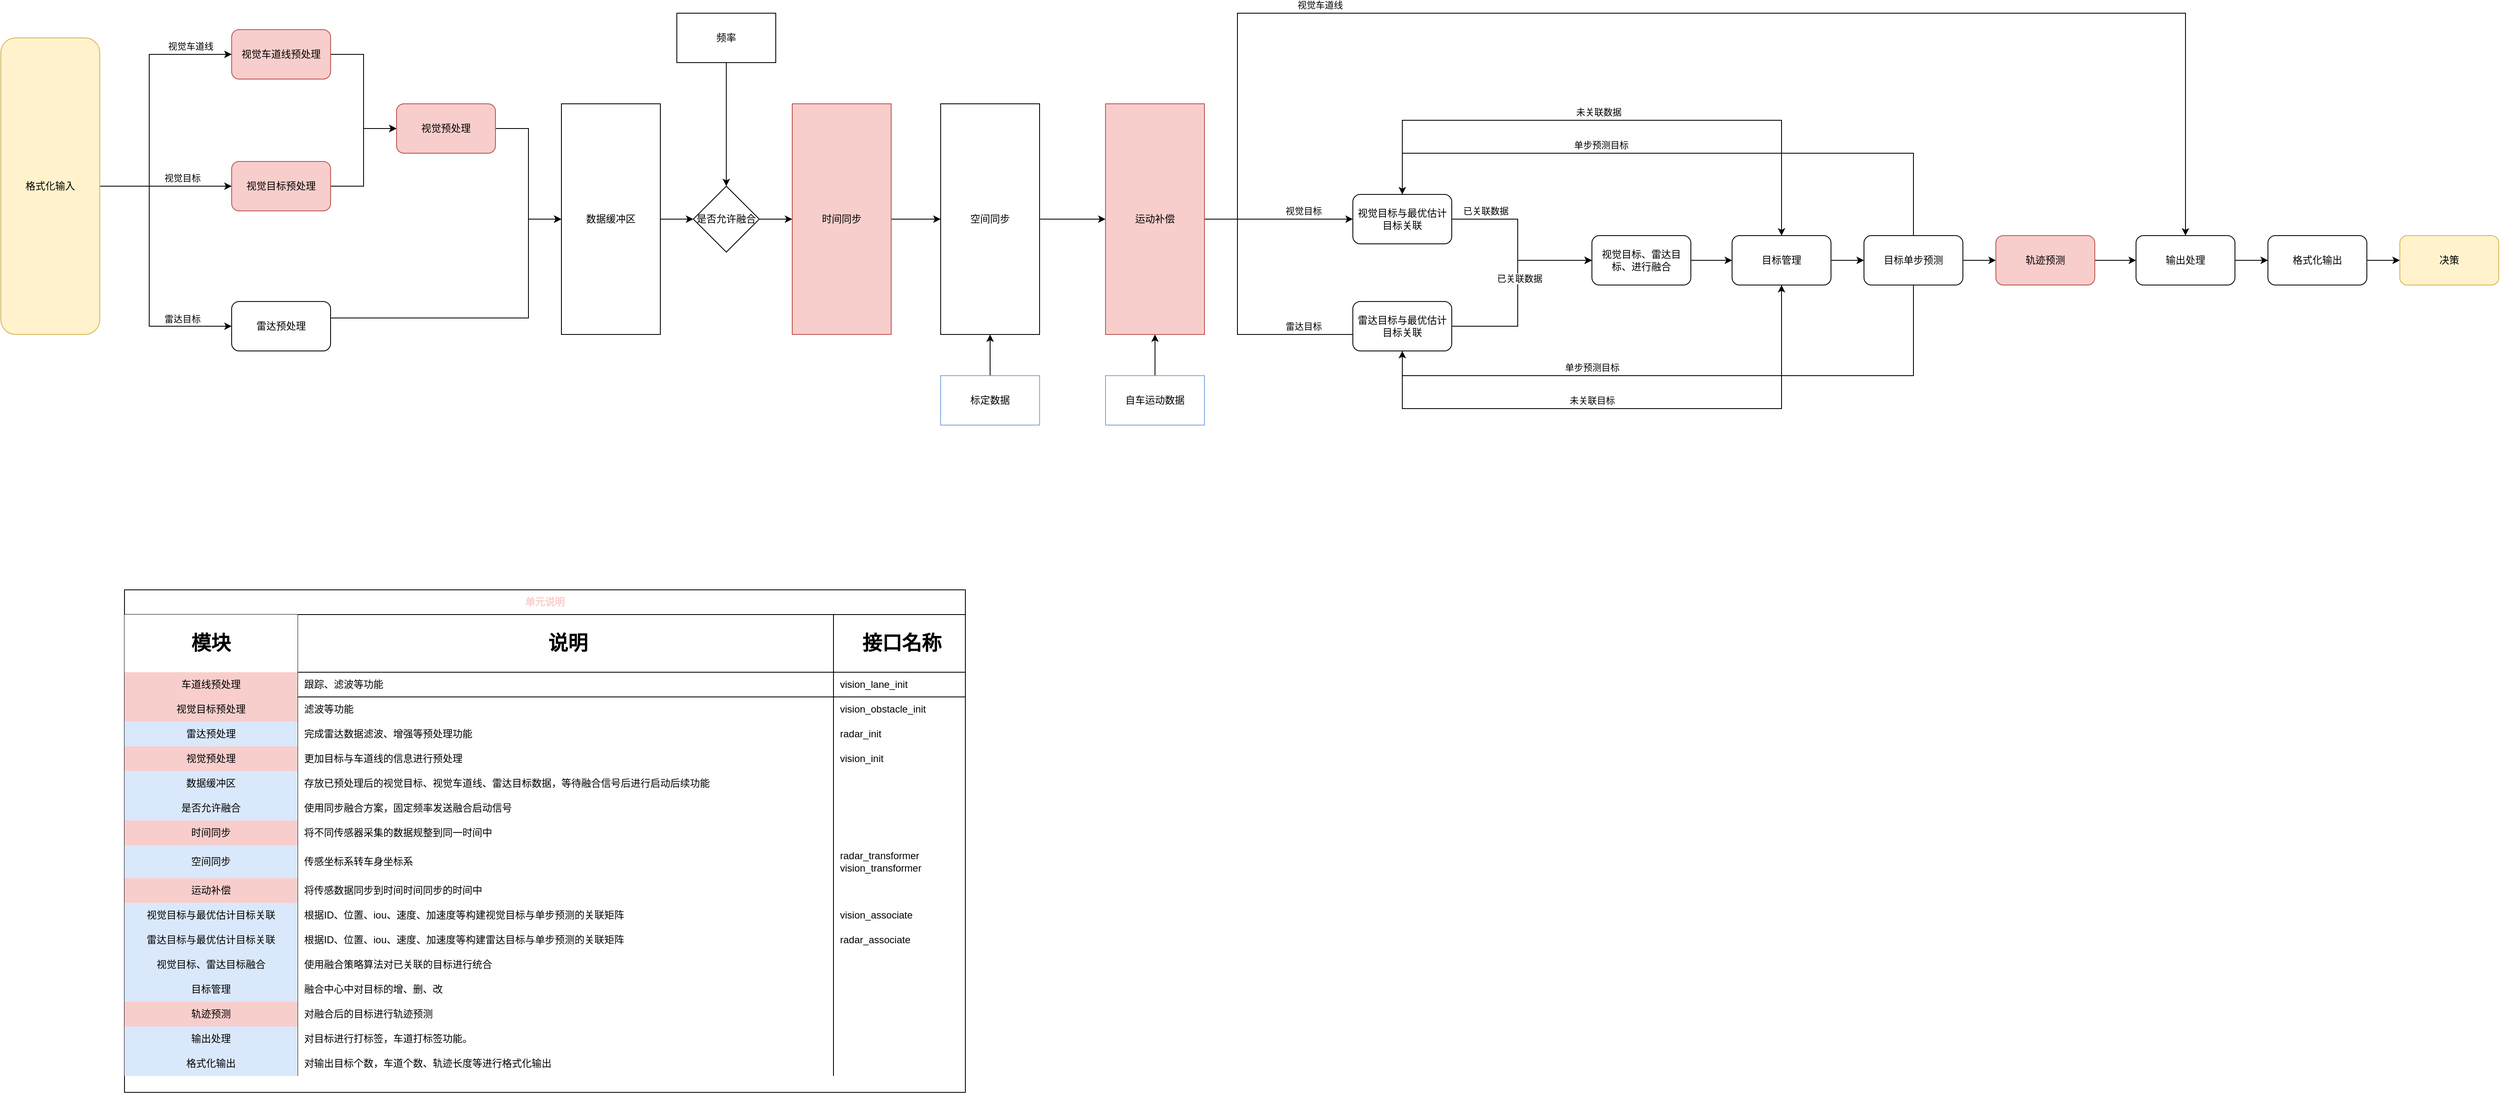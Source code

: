 <mxfile version="14.6.6" type="github">
  <diagram id="tYAOXSe1ugyFTrOcEhq6" name="第 1 页">
    <mxGraphModel dx="1221" dy="644" grid="1" gridSize="10" guides="1" tooltips="1" connect="1" arrows="1" fold="1" page="1" pageScale="1" pageWidth="3300" pageHeight="4681" background="none" math="0" shadow="0">
      <root>
        <mxCell id="0" />
        <mxCell id="1" parent="0" />
        <mxCell id="p5pBbZ0yBpqNF_2-EAFT-9" style="edgeStyle=orthogonalEdgeStyle;rounded=0;orthogonalLoop=1;jettySize=auto;html=1;entryX=0;entryY=0.5;entryDx=0;entryDy=0;" edge="1" parent="1" source="VZLRnFolR8Kp3jFQuF8l-5" target="VZLRnFolR8Kp3jFQuF8l-9">
          <mxGeometry relative="1" as="geometry">
            <Array as="points">
              <mxPoint x="680" y="330" />
              <mxPoint x="680" y="260" />
            </Array>
          </mxGeometry>
        </mxCell>
        <mxCell id="VZLRnFolR8Kp3jFQuF8l-5" value="视觉目标预处理" style="rounded=1;whiteSpace=wrap;html=1;fillColor=#f8cecc;strokeColor=#b85450;" parent="1" vertex="1">
          <mxGeometry x="520" y="300" width="120" height="60" as="geometry" />
        </mxCell>
        <mxCell id="p5pBbZ0yBpqNF_2-EAFT-87" style="edgeStyle=orthogonalEdgeStyle;rounded=0;orthogonalLoop=1;jettySize=auto;html=1;entryX=0;entryY=0.5;entryDx=0;entryDy=0;" edge="1" parent="1" source="VZLRnFolR8Kp3jFQuF8l-6" target="p5pBbZ0yBpqNF_2-EAFT-84">
          <mxGeometry relative="1" as="geometry">
            <Array as="points">
              <mxPoint x="880" y="490" />
              <mxPoint x="880" y="370" />
            </Array>
          </mxGeometry>
        </mxCell>
        <mxCell id="VZLRnFolR8Kp3jFQuF8l-6" value="雷达预处理" style="rounded=1;whiteSpace=wrap;html=1;" parent="1" vertex="1">
          <mxGeometry x="520" y="470" width="120" height="60" as="geometry" />
        </mxCell>
        <mxCell id="p5pBbZ0yBpqNF_2-EAFT-8" style="edgeStyle=orthogonalEdgeStyle;rounded=0;orthogonalLoop=1;jettySize=auto;html=1;entryX=0;entryY=0.5;entryDx=0;entryDy=0;" edge="1" parent="1" source="VZLRnFolR8Kp3jFQuF8l-7" target="VZLRnFolR8Kp3jFQuF8l-9">
          <mxGeometry relative="1" as="geometry">
            <Array as="points">
              <mxPoint x="680" y="170" />
              <mxPoint x="680" y="260" />
            </Array>
          </mxGeometry>
        </mxCell>
        <mxCell id="VZLRnFolR8Kp3jFQuF8l-7" value="视觉车道线预处理" style="rounded=1;whiteSpace=wrap;html=1;fillColor=#f8cecc;strokeColor=#b85450;" parent="1" vertex="1">
          <mxGeometry x="520" y="140" width="120" height="60" as="geometry" />
        </mxCell>
        <mxCell id="p5pBbZ0yBpqNF_2-EAFT-12" value="" style="edgeStyle=orthogonalEdgeStyle;rounded=0;orthogonalLoop=1;jettySize=auto;html=1;" edge="1" parent="1" source="VZLRnFolR8Kp3jFQuF8l-8" target="VZLRnFolR8Kp3jFQuF8l-10">
          <mxGeometry relative="1" as="geometry" />
        </mxCell>
        <mxCell id="VZLRnFolR8Kp3jFQuF8l-8" value="时间同步" style="rounded=0;whiteSpace=wrap;html=1;fillColor=#f8cecc;strokeColor=#b85450;" parent="1" vertex="1">
          <mxGeometry x="1200" y="230" width="120" height="280" as="geometry" />
        </mxCell>
        <mxCell id="p5pBbZ0yBpqNF_2-EAFT-86" value="" style="edgeStyle=orthogonalEdgeStyle;rounded=0;orthogonalLoop=1;jettySize=auto;html=1;" edge="1" parent="1" source="VZLRnFolR8Kp3jFQuF8l-9" target="p5pBbZ0yBpqNF_2-EAFT-84">
          <mxGeometry relative="1" as="geometry">
            <Array as="points">
              <mxPoint x="880" y="260" />
              <mxPoint x="880" y="370" />
            </Array>
          </mxGeometry>
        </mxCell>
        <mxCell id="VZLRnFolR8Kp3jFQuF8l-9" value="视觉预处理" style="rounded=1;whiteSpace=wrap;html=1;fillColor=#f8cecc;strokeColor=#b85450;" parent="1" vertex="1">
          <mxGeometry x="720" y="230" width="120" height="60" as="geometry" />
        </mxCell>
        <mxCell id="p5pBbZ0yBpqNF_2-EAFT-13" value="" style="edgeStyle=orthogonalEdgeStyle;rounded=0;orthogonalLoop=1;jettySize=auto;html=1;" edge="1" parent="1" source="VZLRnFolR8Kp3jFQuF8l-10" target="VZLRnFolR8Kp3jFQuF8l-11">
          <mxGeometry relative="1" as="geometry" />
        </mxCell>
        <mxCell id="VZLRnFolR8Kp3jFQuF8l-10" value="空间同步" style="rounded=0;whiteSpace=wrap;html=1;" parent="1" vertex="1">
          <mxGeometry x="1380" y="230" width="120" height="280" as="geometry" />
        </mxCell>
        <mxCell id="p5pBbZ0yBpqNF_2-EAFT-14" value="" style="edgeStyle=orthogonalEdgeStyle;rounded=0;orthogonalLoop=1;jettySize=auto;html=1;entryX=0.5;entryY=0;entryDx=0;entryDy=0;" edge="1" parent="1" source="VZLRnFolR8Kp3jFQuF8l-11" target="VZLRnFolR8Kp3jFQuF8l-22">
          <mxGeometry relative="1" as="geometry">
            <mxPoint x="1730" y="170" as="targetPoint" />
            <Array as="points">
              <mxPoint x="1740" y="370" />
              <mxPoint x="1740" y="120" />
              <mxPoint x="2890" y="120" />
            </Array>
          </mxGeometry>
        </mxCell>
        <mxCell id="p5pBbZ0yBpqNF_2-EAFT-142" value="视觉车道线" style="edgeLabel;html=1;align=center;verticalAlign=middle;resizable=0;points=[];" vertex="1" connectable="0" parent="p5pBbZ0yBpqNF_2-EAFT-14">
          <mxGeometry x="-0.421" y="-2" relative="1" as="geometry">
            <mxPoint x="-105" y="-12" as="offset" />
          </mxGeometry>
        </mxCell>
        <mxCell id="p5pBbZ0yBpqNF_2-EAFT-16" style="edgeStyle=orthogonalEdgeStyle;rounded=0;orthogonalLoop=1;jettySize=auto;html=1;" edge="1" parent="1" source="VZLRnFolR8Kp3jFQuF8l-11">
          <mxGeometry relative="1" as="geometry">
            <mxPoint x="1980" y="510" as="targetPoint" />
            <Array as="points">
              <mxPoint x="1740" y="370" />
              <mxPoint x="1740" y="510" />
            </Array>
          </mxGeometry>
        </mxCell>
        <mxCell id="p5pBbZ0yBpqNF_2-EAFT-145" value="雷达目标" style="edgeLabel;html=1;align=center;verticalAlign=middle;resizable=0;points=[];fontColor=#000000;" vertex="1" connectable="0" parent="p5pBbZ0yBpqNF_2-EAFT-16">
          <mxGeometry x="0.385" relative="1" as="geometry">
            <mxPoint x="-31" y="-10" as="offset" />
          </mxGeometry>
        </mxCell>
        <mxCell id="p5pBbZ0yBpqNF_2-EAFT-143" style="edgeStyle=orthogonalEdgeStyle;rounded=0;orthogonalLoop=1;jettySize=auto;html=1;entryX=0;entryY=0.5;entryDx=0;entryDy=0;fontColor=#000000;" edge="1" parent="1" source="VZLRnFolR8Kp3jFQuF8l-11" target="VZLRnFolR8Kp3jFQuF8l-15">
          <mxGeometry relative="1" as="geometry" />
        </mxCell>
        <mxCell id="p5pBbZ0yBpqNF_2-EAFT-144" value="视觉目标" style="edgeLabel;html=1;align=center;verticalAlign=middle;resizable=0;points=[];fontColor=#000000;" vertex="1" connectable="0" parent="p5pBbZ0yBpqNF_2-EAFT-143">
          <mxGeometry x="0.099" y="2" relative="1" as="geometry">
            <mxPoint x="21" y="-8" as="offset" />
          </mxGeometry>
        </mxCell>
        <mxCell id="VZLRnFolR8Kp3jFQuF8l-11" value="运动补偿" style="rounded=0;whiteSpace=wrap;html=1;fillColor=#f8cecc;strokeColor=#b85450;" parent="1" vertex="1">
          <mxGeometry x="1580" y="230" width="120" height="280" as="geometry" />
        </mxCell>
        <mxCell id="p5pBbZ0yBpqNF_2-EAFT-20" value="" style="edgeStyle=orthogonalEdgeStyle;rounded=0;orthogonalLoop=1;jettySize=auto;html=1;" edge="1" parent="1" source="VZLRnFolR8Kp3jFQuF8l-15" target="VZLRnFolR8Kp3jFQuF8l-17">
          <mxGeometry relative="1" as="geometry">
            <Array as="points">
              <mxPoint x="2080" y="370" />
              <mxPoint x="2080" y="420" />
            </Array>
          </mxGeometry>
        </mxCell>
        <mxCell id="p5pBbZ0yBpqNF_2-EAFT-36" value="已关联数据" style="edgeLabel;html=1;align=center;verticalAlign=middle;resizable=0;points=[];" vertex="1" connectable="0" parent="p5pBbZ0yBpqNF_2-EAFT-20">
          <mxGeometry x="-0.483" relative="1" as="geometry">
            <mxPoint x="-16" y="-10" as="offset" />
          </mxGeometry>
        </mxCell>
        <mxCell id="p5pBbZ0yBpqNF_2-EAFT-93" style="edgeStyle=orthogonalEdgeStyle;rounded=0;orthogonalLoop=1;jettySize=auto;html=1;entryX=0.5;entryY=0;entryDx=0;entryDy=0;" edge="1" parent="1" source="VZLRnFolR8Kp3jFQuF8l-15" target="VZLRnFolR8Kp3jFQuF8l-18">
          <mxGeometry relative="1" as="geometry">
            <Array as="points">
              <mxPoint x="1940" y="250" />
              <mxPoint x="2400" y="250" />
            </Array>
          </mxGeometry>
        </mxCell>
        <mxCell id="p5pBbZ0yBpqNF_2-EAFT-94" value="未关联数据" style="edgeLabel;html=1;align=center;verticalAlign=middle;resizable=0;points=[];" vertex="1" connectable="0" parent="p5pBbZ0yBpqNF_2-EAFT-93">
          <mxGeometry x="-0.175" y="-1" relative="1" as="geometry">
            <mxPoint x="43" y="-11" as="offset" />
          </mxGeometry>
        </mxCell>
        <mxCell id="VZLRnFolR8Kp3jFQuF8l-15" value="视觉目标与最优估计目标关联" style="rounded=1;whiteSpace=wrap;html=1;" parent="1" vertex="1">
          <mxGeometry x="1880" y="340" width="120" height="60" as="geometry" />
        </mxCell>
        <mxCell id="p5pBbZ0yBpqNF_2-EAFT-39" style="edgeStyle=orthogonalEdgeStyle;rounded=0;orthogonalLoop=1;jettySize=auto;html=1;entryX=0;entryY=0.5;entryDx=0;entryDy=0;" edge="1" parent="1" source="VZLRnFolR8Kp3jFQuF8l-16" target="VZLRnFolR8Kp3jFQuF8l-17">
          <mxGeometry relative="1" as="geometry">
            <Array as="points">
              <mxPoint x="2080" y="500" />
              <mxPoint x="2080" y="420" />
            </Array>
          </mxGeometry>
        </mxCell>
        <mxCell id="p5pBbZ0yBpqNF_2-EAFT-40" value="已关联数据" style="edgeLabel;html=1;align=center;verticalAlign=middle;resizable=0;points=[];" vertex="1" connectable="0" parent="p5pBbZ0yBpqNF_2-EAFT-39">
          <mxGeometry x="0.103" y="-2" relative="1" as="geometry">
            <mxPoint as="offset" />
          </mxGeometry>
        </mxCell>
        <mxCell id="p5pBbZ0yBpqNF_2-EAFT-146" style="edgeStyle=orthogonalEdgeStyle;rounded=0;orthogonalLoop=1;jettySize=auto;html=1;fontColor=#000000;" edge="1" parent="1" source="VZLRnFolR8Kp3jFQuF8l-16" target="VZLRnFolR8Kp3jFQuF8l-18">
          <mxGeometry relative="1" as="geometry">
            <Array as="points">
              <mxPoint x="1940" y="600" />
              <mxPoint x="2400" y="600" />
            </Array>
          </mxGeometry>
        </mxCell>
        <mxCell id="p5pBbZ0yBpqNF_2-EAFT-147" value="未关联目标" style="edgeLabel;html=1;align=center;verticalAlign=middle;resizable=0;points=[];fontColor=#000000;" vertex="1" connectable="0" parent="p5pBbZ0yBpqNF_2-EAFT-146">
          <mxGeometry x="-0.162" y="-1" relative="1" as="geometry">
            <mxPoint x="15" y="-11" as="offset" />
          </mxGeometry>
        </mxCell>
        <mxCell id="VZLRnFolR8Kp3jFQuF8l-16" value="雷达目标与最优估计目标关联" style="rounded=1;whiteSpace=wrap;html=1;" parent="1" vertex="1">
          <mxGeometry x="1880" y="470" width="120" height="60" as="geometry" />
        </mxCell>
        <mxCell id="p5pBbZ0yBpqNF_2-EAFT-22" value="" style="edgeStyle=orthogonalEdgeStyle;rounded=0;orthogonalLoop=1;jettySize=auto;html=1;" edge="1" parent="1" source="VZLRnFolR8Kp3jFQuF8l-17" target="VZLRnFolR8Kp3jFQuF8l-18">
          <mxGeometry relative="1" as="geometry" />
        </mxCell>
        <mxCell id="VZLRnFolR8Kp3jFQuF8l-17" value="视觉目标、雷达目标、进行融合" style="rounded=1;whiteSpace=wrap;html=1;" parent="1" vertex="1">
          <mxGeometry x="2170" y="390" width="120" height="60" as="geometry" />
        </mxCell>
        <mxCell id="p5pBbZ0yBpqNF_2-EAFT-23" value="" style="edgeStyle=orthogonalEdgeStyle;rounded=0;orthogonalLoop=1;jettySize=auto;html=1;" edge="1" parent="1" source="VZLRnFolR8Kp3jFQuF8l-18" target="VZLRnFolR8Kp3jFQuF8l-20">
          <mxGeometry relative="1" as="geometry" />
        </mxCell>
        <mxCell id="VZLRnFolR8Kp3jFQuF8l-18" value="目标管理" style="rounded=1;whiteSpace=wrap;html=1;" parent="1" vertex="1">
          <mxGeometry x="2340" y="390" width="120" height="60" as="geometry" />
        </mxCell>
        <mxCell id="p5pBbZ0yBpqNF_2-EAFT-24" value="" style="edgeStyle=orthogonalEdgeStyle;rounded=0;orthogonalLoop=1;jettySize=auto;html=1;" edge="1" parent="1" source="VZLRnFolR8Kp3jFQuF8l-20" target="VZLRnFolR8Kp3jFQuF8l-21">
          <mxGeometry relative="1" as="geometry" />
        </mxCell>
        <mxCell id="p5pBbZ0yBpqNF_2-EAFT-27" style="edgeStyle=orthogonalEdgeStyle;rounded=0;orthogonalLoop=1;jettySize=auto;html=1;entryX=0.5;entryY=0;entryDx=0;entryDy=0;" edge="1" parent="1" source="VZLRnFolR8Kp3jFQuF8l-20" target="VZLRnFolR8Kp3jFQuF8l-15">
          <mxGeometry relative="1" as="geometry">
            <Array as="points">
              <mxPoint x="2560" y="290" />
              <mxPoint x="1940" y="290" />
            </Array>
          </mxGeometry>
        </mxCell>
        <mxCell id="p5pBbZ0yBpqNF_2-EAFT-35" value="单步预测目标" style="edgeLabel;html=1;align=center;verticalAlign=middle;resizable=0;points=[];" vertex="1" connectable="0" parent="p5pBbZ0yBpqNF_2-EAFT-27">
          <mxGeometry x="0.245" y="-2" relative="1" as="geometry">
            <mxPoint y="-8" as="offset" />
          </mxGeometry>
        </mxCell>
        <mxCell id="p5pBbZ0yBpqNF_2-EAFT-28" style="edgeStyle=orthogonalEdgeStyle;rounded=0;orthogonalLoop=1;jettySize=auto;html=1;entryX=0.5;entryY=1;entryDx=0;entryDy=0;" edge="1" parent="1" source="VZLRnFolR8Kp3jFQuF8l-20" target="VZLRnFolR8Kp3jFQuF8l-16">
          <mxGeometry relative="1" as="geometry">
            <Array as="points">
              <mxPoint x="2560" y="560" />
              <mxPoint x="1940" y="560" />
            </Array>
          </mxGeometry>
        </mxCell>
        <mxCell id="p5pBbZ0yBpqNF_2-EAFT-41" value="单步预测目标" style="edgeLabel;html=1;align=center;verticalAlign=middle;resizable=0;points=[];" vertex="1" connectable="0" parent="p5pBbZ0yBpqNF_2-EAFT-28">
          <mxGeometry x="0.424" y="1" relative="1" as="geometry">
            <mxPoint x="41" y="-11" as="offset" />
          </mxGeometry>
        </mxCell>
        <mxCell id="VZLRnFolR8Kp3jFQuF8l-20" value="目标单步预测" style="rounded=1;whiteSpace=wrap;html=1;" parent="1" vertex="1">
          <mxGeometry x="2500" y="390" width="120" height="60" as="geometry" />
        </mxCell>
        <mxCell id="p5pBbZ0yBpqNF_2-EAFT-25" value="" style="edgeStyle=orthogonalEdgeStyle;rounded=0;orthogonalLoop=1;jettySize=auto;html=1;" edge="1" parent="1" source="VZLRnFolR8Kp3jFQuF8l-21" target="VZLRnFolR8Kp3jFQuF8l-22">
          <mxGeometry relative="1" as="geometry" />
        </mxCell>
        <mxCell id="VZLRnFolR8Kp3jFQuF8l-21" value="轨迹预测" style="rounded=1;whiteSpace=wrap;html=1;fillColor=#f8cecc;strokeColor=#b85450;" parent="1" vertex="1">
          <mxGeometry x="2660" y="390" width="120" height="60" as="geometry" />
        </mxCell>
        <mxCell id="p5pBbZ0yBpqNF_2-EAFT-32" value="" style="edgeStyle=orthogonalEdgeStyle;rounded=0;orthogonalLoop=1;jettySize=auto;html=1;" edge="1" parent="1" source="VZLRnFolR8Kp3jFQuF8l-22" target="p5pBbZ0yBpqNF_2-EAFT-31">
          <mxGeometry relative="1" as="geometry" />
        </mxCell>
        <mxCell id="VZLRnFolR8Kp3jFQuF8l-22" value="输出处理" style="rounded=1;whiteSpace=wrap;html=1;" parent="1" vertex="1">
          <mxGeometry x="2830" y="390" width="120" height="60" as="geometry" />
        </mxCell>
        <mxCell id="p5pBbZ0yBpqNF_2-EAFT-1" style="edgeStyle=orthogonalEdgeStyle;rounded=0;orthogonalLoop=1;jettySize=auto;html=1;entryX=0;entryY=0.5;entryDx=0;entryDy=0;" edge="1" parent="1" source="VZLRnFolR8Kp3jFQuF8l-23" target="VZLRnFolR8Kp3jFQuF8l-7">
          <mxGeometry relative="1" as="geometry">
            <mxPoint x="550" y="170" as="targetPoint" />
            <Array as="points">
              <mxPoint x="420" y="330" />
              <mxPoint x="420" y="170" />
            </Array>
          </mxGeometry>
        </mxCell>
        <mxCell id="p5pBbZ0yBpqNF_2-EAFT-97" value="视觉车道线" style="edgeLabel;html=1;align=center;verticalAlign=middle;resizable=0;points=[];" vertex="1" connectable="0" parent="p5pBbZ0yBpqNF_2-EAFT-1">
          <mxGeometry x="0.49" y="3" relative="1" as="geometry">
            <mxPoint x="31" y="-7" as="offset" />
          </mxGeometry>
        </mxCell>
        <mxCell id="p5pBbZ0yBpqNF_2-EAFT-3" style="edgeStyle=orthogonalEdgeStyle;rounded=0;orthogonalLoop=1;jettySize=auto;html=1;entryX=0;entryY=0.5;entryDx=0;entryDy=0;" edge="1" parent="1" source="VZLRnFolR8Kp3jFQuF8l-23" target="VZLRnFolR8Kp3jFQuF8l-6">
          <mxGeometry relative="1" as="geometry">
            <mxPoint x="490" y="500" as="targetPoint" />
            <Array as="points">
              <mxPoint x="420" y="330" />
              <mxPoint x="420" y="500" />
            </Array>
          </mxGeometry>
        </mxCell>
        <mxCell id="p5pBbZ0yBpqNF_2-EAFT-99" value="雷达目标" style="edgeLabel;html=1;align=center;verticalAlign=middle;resizable=0;points=[];" vertex="1" connectable="0" parent="p5pBbZ0yBpqNF_2-EAFT-3">
          <mxGeometry x="0.299" y="1" relative="1" as="geometry">
            <mxPoint x="39" y="6" as="offset" />
          </mxGeometry>
        </mxCell>
        <mxCell id="p5pBbZ0yBpqNF_2-EAFT-167" style="edgeStyle=orthogonalEdgeStyle;rounded=0;orthogonalLoop=1;jettySize=auto;html=1;entryX=0;entryY=0.5;entryDx=0;entryDy=0;fontColor=#000000;" edge="1" parent="1" source="VZLRnFolR8Kp3jFQuF8l-23" target="VZLRnFolR8Kp3jFQuF8l-5">
          <mxGeometry relative="1" as="geometry" />
        </mxCell>
        <mxCell id="p5pBbZ0yBpqNF_2-EAFT-168" value="视觉目标" style="edgeLabel;html=1;align=center;verticalAlign=middle;resizable=0;points=[];fontColor=#000000;" vertex="1" connectable="0" parent="p5pBbZ0yBpqNF_2-EAFT-167">
          <mxGeometry x="0.197" y="1" relative="1" as="geometry">
            <mxPoint x="4" y="-9" as="offset" />
          </mxGeometry>
        </mxCell>
        <mxCell id="VZLRnFolR8Kp3jFQuF8l-23" value="格式化输入" style="rounded=1;whiteSpace=wrap;html=1;fillColor=#fff2cc;strokeColor=#d6b656;" parent="1" vertex="1">
          <mxGeometry x="240" y="150" width="120" height="360" as="geometry" />
        </mxCell>
        <mxCell id="p5pBbZ0yBpqNF_2-EAFT-34" value="" style="edgeStyle=orthogonalEdgeStyle;rounded=0;orthogonalLoop=1;jettySize=auto;html=1;" edge="1" parent="1" source="p5pBbZ0yBpqNF_2-EAFT-31" target="p5pBbZ0yBpqNF_2-EAFT-33">
          <mxGeometry relative="1" as="geometry" />
        </mxCell>
        <mxCell id="p5pBbZ0yBpqNF_2-EAFT-31" value="格式化输出" style="rounded=1;whiteSpace=wrap;html=1;" vertex="1" parent="1">
          <mxGeometry x="2990" y="390" width="120" height="60" as="geometry" />
        </mxCell>
        <mxCell id="p5pBbZ0yBpqNF_2-EAFT-33" value="决策" style="rounded=1;whiteSpace=wrap;html=1;fillColor=#fff2cc;strokeColor=#d6b656;" vertex="1" parent="1">
          <mxGeometry x="3150" y="390" width="120" height="60" as="geometry" />
        </mxCell>
        <mxCell id="p5pBbZ0yBpqNF_2-EAFT-90" value="" style="edgeStyle=orthogonalEdgeStyle;rounded=0;orthogonalLoop=1;jettySize=auto;html=1;" edge="1" parent="1" source="p5pBbZ0yBpqNF_2-EAFT-44" target="VZLRnFolR8Kp3jFQuF8l-8">
          <mxGeometry relative="1" as="geometry" />
        </mxCell>
        <mxCell id="p5pBbZ0yBpqNF_2-EAFT-44" value="是否允许融合" style="rhombus;whiteSpace=wrap;html=1;" vertex="1" parent="1">
          <mxGeometry x="1080" y="330" width="80" height="80" as="geometry" />
        </mxCell>
        <mxCell id="p5pBbZ0yBpqNF_2-EAFT-89" value="" style="edgeStyle=orthogonalEdgeStyle;rounded=0;orthogonalLoop=1;jettySize=auto;html=1;" edge="1" parent="1" source="p5pBbZ0yBpqNF_2-EAFT-84" target="p5pBbZ0yBpqNF_2-EAFT-44">
          <mxGeometry relative="1" as="geometry" />
        </mxCell>
        <mxCell id="p5pBbZ0yBpqNF_2-EAFT-84" value="数据缓冲区" style="rounded=0;whiteSpace=wrap;html=1;" vertex="1" parent="1">
          <mxGeometry x="920" y="230" width="120" height="280" as="geometry" />
        </mxCell>
        <mxCell id="p5pBbZ0yBpqNF_2-EAFT-91" style="edgeStyle=orthogonalEdgeStyle;rounded=0;orthogonalLoop=1;jettySize=auto;html=1;entryX=0.5;entryY=0;entryDx=0;entryDy=0;" edge="1" parent="1" source="p5pBbZ0yBpqNF_2-EAFT-88" target="p5pBbZ0yBpqNF_2-EAFT-44">
          <mxGeometry relative="1" as="geometry" />
        </mxCell>
        <mxCell id="p5pBbZ0yBpqNF_2-EAFT-88" value="频率" style="rounded=0;whiteSpace=wrap;html=1;" vertex="1" parent="1">
          <mxGeometry x="1060" y="120" width="120" height="60" as="geometry" />
        </mxCell>
        <mxCell id="p5pBbZ0yBpqNF_2-EAFT-103" value="单元说明" style="shape=table;html=1;whiteSpace=wrap;startSize=30;container=1;collapsible=0;childLayout=tableLayout;fixedRows=1;rowLines=0;fontStyle=1;align=center;fontColor=#F8CECC;" vertex="1" parent="1">
          <mxGeometry x="390" y="820" width="1020" height="610.0" as="geometry" />
        </mxCell>
        <mxCell id="p5pBbZ0yBpqNF_2-EAFT-188" style="shape=partialRectangle;html=1;whiteSpace=wrap;collapsible=0;dropTarget=0;pointerEvents=0;fillColor=none;top=0;left=0;bottom=1;right=0;points=[[0,0.5],[1,0.5]];portConstraint=eastwest;align=center;" vertex="1" parent="p5pBbZ0yBpqNF_2-EAFT-103">
          <mxGeometry y="30" width="1020" height="70" as="geometry" />
        </mxCell>
        <mxCell id="p5pBbZ0yBpqNF_2-EAFT-189" value="&lt;h1&gt;&lt;font face=&quot;Tahoma&quot;&gt;模块&lt;/font&gt;&lt;/h1&gt;" style="shape=partialRectangle;html=1;whiteSpace=wrap;connectable=0;top=0;left=0;bottom=0;right=0;overflow=hidden;" vertex="1" parent="p5pBbZ0yBpqNF_2-EAFT-188">
          <mxGeometry width="210" height="70" as="geometry" />
        </mxCell>
        <mxCell id="p5pBbZ0yBpqNF_2-EAFT-190" value="&lt;h1&gt;说明&lt;/h1&gt;" style="shape=partialRectangle;html=1;whiteSpace=wrap;connectable=0;fillColor=none;top=0;left=0;bottom=0;right=0;align=center;spacingLeft=6;overflow=hidden;fontFamily=Helvetica;" vertex="1" parent="p5pBbZ0yBpqNF_2-EAFT-188">
          <mxGeometry x="210" width="650" height="70" as="geometry" />
        </mxCell>
        <mxCell id="p5pBbZ0yBpqNF_2-EAFT-191" value="&lt;h1&gt;接口名称&lt;/h1&gt;" style="shape=partialRectangle;html=1;whiteSpace=wrap;connectable=0;fillColor=none;top=0;left=0;bottom=0;right=0;align=center;spacingLeft=6;overflow=hidden;fontFamily=Helvetica;" vertex="1" parent="p5pBbZ0yBpqNF_2-EAFT-188">
          <mxGeometry x="860" width="160" height="70" as="geometry" />
        </mxCell>
        <mxCell id="p5pBbZ0yBpqNF_2-EAFT-104" value="" style="shape=partialRectangle;html=1;whiteSpace=wrap;collapsible=0;dropTarget=0;pointerEvents=0;fillColor=none;top=0;left=0;bottom=1;right=0;points=[[0,0.5],[1,0.5]];portConstraint=eastwest;" vertex="1" parent="p5pBbZ0yBpqNF_2-EAFT-103">
          <mxGeometry y="100" width="1020" height="30" as="geometry" />
        </mxCell>
        <mxCell id="p5pBbZ0yBpqNF_2-EAFT-105" value="车道线预处理" style="shape=partialRectangle;html=1;whiteSpace=wrap;connectable=0;fillColor=#f8cecc;top=0;left=0;bottom=0;right=0;overflow=hidden;strokeColor=#b85450;" vertex="1" parent="p5pBbZ0yBpqNF_2-EAFT-104">
          <mxGeometry width="210" height="30" as="geometry" />
        </mxCell>
        <mxCell id="p5pBbZ0yBpqNF_2-EAFT-106" value="跟踪、滤波等功能" style="shape=partialRectangle;html=1;whiteSpace=wrap;connectable=0;fillColor=none;top=0;left=0;bottom=0;right=0;align=left;spacingLeft=6;overflow=hidden;" vertex="1" parent="p5pBbZ0yBpqNF_2-EAFT-104">
          <mxGeometry x="210" width="650" height="30" as="geometry" />
        </mxCell>
        <mxCell id="p5pBbZ0yBpqNF_2-EAFT-172" value="vision_lane_init" style="shape=partialRectangle;html=1;whiteSpace=wrap;connectable=0;fillColor=none;top=0;left=0;bottom=0;right=0;align=left;spacingLeft=6;overflow=hidden;" vertex="1" parent="p5pBbZ0yBpqNF_2-EAFT-104">
          <mxGeometry x="860" width="160" height="30" as="geometry" />
        </mxCell>
        <mxCell id="p5pBbZ0yBpqNF_2-EAFT-107" value="" style="shape=partialRectangle;html=1;whiteSpace=wrap;collapsible=0;dropTarget=0;pointerEvents=0;fillColor=none;top=0;left=0;bottom=0;right=0;points=[[0,0.5],[1,0.5]];portConstraint=eastwest;" vertex="1" parent="p5pBbZ0yBpqNF_2-EAFT-103">
          <mxGeometry y="130" width="1020" height="30" as="geometry" />
        </mxCell>
        <mxCell id="p5pBbZ0yBpqNF_2-EAFT-108" value="视觉目标预处理" style="shape=partialRectangle;html=1;whiteSpace=wrap;connectable=0;fillColor=#f8cecc;top=0;left=0;bottom=0;right=0;overflow=hidden;strokeColor=#b85450;" vertex="1" parent="p5pBbZ0yBpqNF_2-EAFT-107">
          <mxGeometry width="210" height="30" as="geometry" />
        </mxCell>
        <mxCell id="p5pBbZ0yBpqNF_2-EAFT-109" value="滤波等功能" style="shape=partialRectangle;html=1;whiteSpace=wrap;connectable=0;fillColor=none;top=0;left=0;bottom=0;right=0;align=left;spacingLeft=6;overflow=hidden;" vertex="1" parent="p5pBbZ0yBpqNF_2-EAFT-107">
          <mxGeometry x="210" width="650" height="30" as="geometry" />
        </mxCell>
        <mxCell id="p5pBbZ0yBpqNF_2-EAFT-173" value="vision_obstacle_init" style="shape=partialRectangle;html=1;whiteSpace=wrap;connectable=0;fillColor=none;top=0;left=0;bottom=0;right=0;align=left;spacingLeft=6;overflow=hidden;" vertex="1" parent="p5pBbZ0yBpqNF_2-EAFT-107">
          <mxGeometry x="860" width="160" height="30" as="geometry" />
        </mxCell>
        <mxCell id="p5pBbZ0yBpqNF_2-EAFT-110" value="" style="shape=partialRectangle;html=1;whiteSpace=wrap;collapsible=0;dropTarget=0;pointerEvents=0;fillColor=none;top=0;left=0;bottom=0;right=0;points=[[0,0.5],[1,0.5]];portConstraint=eastwest;" vertex="1" parent="p5pBbZ0yBpqNF_2-EAFT-103">
          <mxGeometry y="160" width="1020" height="30" as="geometry" />
        </mxCell>
        <mxCell id="p5pBbZ0yBpqNF_2-EAFT-111" value="雷达预处理" style="shape=partialRectangle;html=1;whiteSpace=wrap;connectable=0;fillColor=#dae8fc;top=0;left=0;bottom=0;right=0;overflow=hidden;strokeColor=#6c8ebf;" vertex="1" parent="p5pBbZ0yBpqNF_2-EAFT-110">
          <mxGeometry width="210" height="30" as="geometry" />
        </mxCell>
        <mxCell id="p5pBbZ0yBpqNF_2-EAFT-112" value="完成雷达数据滤波、增强等预处理功能" style="shape=partialRectangle;html=1;whiteSpace=wrap;connectable=0;fillColor=none;top=0;left=0;bottom=0;right=0;align=left;spacingLeft=6;overflow=hidden;" vertex="1" parent="p5pBbZ0yBpqNF_2-EAFT-110">
          <mxGeometry x="210" width="650" height="30" as="geometry" />
        </mxCell>
        <mxCell id="p5pBbZ0yBpqNF_2-EAFT-174" value="radar_init" style="shape=partialRectangle;html=1;whiteSpace=wrap;connectable=0;fillColor=none;top=0;left=0;bottom=0;right=0;align=left;spacingLeft=6;overflow=hidden;" vertex="1" parent="p5pBbZ0yBpqNF_2-EAFT-110">
          <mxGeometry x="860" width="160" height="30" as="geometry" />
        </mxCell>
        <mxCell id="p5pBbZ0yBpqNF_2-EAFT-120" style="shape=partialRectangle;html=1;whiteSpace=wrap;collapsible=0;dropTarget=0;pointerEvents=0;fillColor=none;top=0;left=0;bottom=0;right=0;points=[[0,0.5],[1,0.5]];portConstraint=eastwest;" vertex="1" parent="p5pBbZ0yBpqNF_2-EAFT-103">
          <mxGeometry y="190" width="1020" height="30" as="geometry" />
        </mxCell>
        <mxCell id="p5pBbZ0yBpqNF_2-EAFT-121" value="视觉预处理" style="shape=partialRectangle;html=1;whiteSpace=wrap;connectable=0;fillColor=#f8cecc;top=0;left=0;bottom=0;right=0;overflow=hidden;strokeColor=#b85450;" vertex="1" parent="p5pBbZ0yBpqNF_2-EAFT-120">
          <mxGeometry width="210" height="30" as="geometry" />
        </mxCell>
        <mxCell id="p5pBbZ0yBpqNF_2-EAFT-122" value="更加目标与车道线的信息进行预处理" style="shape=partialRectangle;html=1;whiteSpace=wrap;connectable=0;fillColor=none;top=0;left=0;bottom=0;right=0;align=left;spacingLeft=6;overflow=hidden;" vertex="1" parent="p5pBbZ0yBpqNF_2-EAFT-120">
          <mxGeometry x="210" width="650" height="30" as="geometry" />
        </mxCell>
        <mxCell id="p5pBbZ0yBpqNF_2-EAFT-175" value="vision_init" style="shape=partialRectangle;html=1;whiteSpace=wrap;connectable=0;fillColor=none;top=0;left=0;bottom=0;right=0;align=left;spacingLeft=6;overflow=hidden;" vertex="1" parent="p5pBbZ0yBpqNF_2-EAFT-120">
          <mxGeometry x="860" width="160" height="30" as="geometry" />
        </mxCell>
        <mxCell id="p5pBbZ0yBpqNF_2-EAFT-117" style="shape=partialRectangle;html=1;whiteSpace=wrap;collapsible=0;dropTarget=0;pointerEvents=0;fillColor=none;top=0;left=0;bottom=0;right=0;points=[[0,0.5],[1,0.5]];portConstraint=eastwest;" vertex="1" parent="p5pBbZ0yBpqNF_2-EAFT-103">
          <mxGeometry y="220" width="1020" height="30" as="geometry" />
        </mxCell>
        <mxCell id="p5pBbZ0yBpqNF_2-EAFT-118" value="数据缓冲区" style="shape=partialRectangle;html=1;whiteSpace=wrap;connectable=0;fillColor=#dae8fc;top=0;left=0;bottom=0;right=0;overflow=hidden;strokeColor=#6c8ebf;" vertex="1" parent="p5pBbZ0yBpqNF_2-EAFT-117">
          <mxGeometry width="210" height="30" as="geometry" />
        </mxCell>
        <mxCell id="p5pBbZ0yBpqNF_2-EAFT-119" value="存放已预处理后的视觉目标、视觉车道线、雷达目标数据，等待融合信号后进行启动后续功能" style="shape=partialRectangle;html=1;whiteSpace=wrap;connectable=0;fillColor=none;top=0;left=0;bottom=0;right=0;align=left;spacingLeft=6;overflow=hidden;" vertex="1" parent="p5pBbZ0yBpqNF_2-EAFT-117">
          <mxGeometry x="210" width="650" height="30" as="geometry" />
        </mxCell>
        <mxCell id="p5pBbZ0yBpqNF_2-EAFT-176" style="shape=partialRectangle;html=1;whiteSpace=wrap;connectable=0;fillColor=none;top=0;left=0;bottom=0;right=0;align=left;spacingLeft=6;overflow=hidden;" vertex="1" parent="p5pBbZ0yBpqNF_2-EAFT-117">
          <mxGeometry x="860" width="160" height="30" as="geometry" />
        </mxCell>
        <mxCell id="p5pBbZ0yBpqNF_2-EAFT-124" style="shape=partialRectangle;html=1;whiteSpace=wrap;collapsible=0;dropTarget=0;pointerEvents=0;fillColor=none;top=0;left=0;bottom=0;right=0;points=[[0,0.5],[1,0.5]];portConstraint=eastwest;" vertex="1" parent="p5pBbZ0yBpqNF_2-EAFT-103">
          <mxGeometry y="250" width="1020" height="30" as="geometry" />
        </mxCell>
        <mxCell id="p5pBbZ0yBpqNF_2-EAFT-125" value="是否允许融合" style="shape=partialRectangle;html=1;whiteSpace=wrap;connectable=0;fillColor=#dae8fc;top=0;left=0;bottom=0;right=0;overflow=hidden;strokeColor=#6c8ebf;" vertex="1" parent="p5pBbZ0yBpqNF_2-EAFT-124">
          <mxGeometry width="210" height="30" as="geometry" />
        </mxCell>
        <mxCell id="p5pBbZ0yBpqNF_2-EAFT-126" value="使用同步融合方案，固定频率发送融合启动信号" style="shape=partialRectangle;html=1;whiteSpace=wrap;connectable=0;fillColor=none;top=0;left=0;bottom=0;right=0;align=left;spacingLeft=6;overflow=hidden;" vertex="1" parent="p5pBbZ0yBpqNF_2-EAFT-124">
          <mxGeometry x="210" width="650" height="30" as="geometry" />
        </mxCell>
        <mxCell id="p5pBbZ0yBpqNF_2-EAFT-177" style="shape=partialRectangle;html=1;whiteSpace=wrap;connectable=0;fillColor=none;top=0;left=0;bottom=0;right=0;align=left;spacingLeft=6;overflow=hidden;" vertex="1" parent="p5pBbZ0yBpqNF_2-EAFT-124">
          <mxGeometry x="860" width="160" height="30" as="geometry" />
        </mxCell>
        <mxCell id="p5pBbZ0yBpqNF_2-EAFT-127" style="shape=partialRectangle;html=1;whiteSpace=wrap;collapsible=0;dropTarget=0;pointerEvents=0;fillColor=none;top=0;left=0;bottom=0;right=0;points=[[0,0.5],[1,0.5]];portConstraint=eastwest;" vertex="1" parent="p5pBbZ0yBpqNF_2-EAFT-103">
          <mxGeometry y="280" width="1020" height="30" as="geometry" />
        </mxCell>
        <mxCell id="p5pBbZ0yBpqNF_2-EAFT-128" value="时间同步" style="shape=partialRectangle;html=1;whiteSpace=wrap;connectable=0;fillColor=#f8cecc;top=0;left=0;bottom=0;right=0;overflow=hidden;strokeColor=#b85450;" vertex="1" parent="p5pBbZ0yBpqNF_2-EAFT-127">
          <mxGeometry width="210" height="30" as="geometry" />
        </mxCell>
        <mxCell id="p5pBbZ0yBpqNF_2-EAFT-129" value="将不同传感器采集的数据规整到同一时间中" style="shape=partialRectangle;html=1;whiteSpace=wrap;connectable=0;fillColor=none;top=0;left=0;bottom=0;right=0;align=left;spacingLeft=6;overflow=hidden;" vertex="1" parent="p5pBbZ0yBpqNF_2-EAFT-127">
          <mxGeometry x="210" width="650" height="30" as="geometry" />
        </mxCell>
        <mxCell id="p5pBbZ0yBpqNF_2-EAFT-178" style="shape=partialRectangle;html=1;whiteSpace=wrap;connectable=0;fillColor=none;top=0;left=0;bottom=0;right=0;align=left;spacingLeft=6;overflow=hidden;" vertex="1" parent="p5pBbZ0yBpqNF_2-EAFT-127">
          <mxGeometry x="860" width="160" height="30" as="geometry" />
        </mxCell>
        <mxCell id="p5pBbZ0yBpqNF_2-EAFT-130" style="shape=partialRectangle;html=1;whiteSpace=wrap;collapsible=0;dropTarget=0;pointerEvents=0;fillColor=none;top=0;left=0;bottom=0;right=0;points=[[0,0.5],[1,0.5]];portConstraint=eastwest;" vertex="1" parent="p5pBbZ0yBpqNF_2-EAFT-103">
          <mxGeometry y="310" width="1020" height="40" as="geometry" />
        </mxCell>
        <mxCell id="p5pBbZ0yBpqNF_2-EAFT-131" value="空间同步" style="shape=partialRectangle;html=1;whiteSpace=wrap;connectable=0;fillColor=#dae8fc;top=0;left=0;bottom=0;right=0;overflow=hidden;strokeColor=#6c8ebf;" vertex="1" parent="p5pBbZ0yBpqNF_2-EAFT-130">
          <mxGeometry width="210" height="40" as="geometry" />
        </mxCell>
        <mxCell id="p5pBbZ0yBpqNF_2-EAFT-132" value="传感坐标系转车身坐标系" style="shape=partialRectangle;html=1;whiteSpace=wrap;connectable=0;fillColor=none;top=0;left=0;bottom=0;right=0;align=left;spacingLeft=6;overflow=hidden;" vertex="1" parent="p5pBbZ0yBpqNF_2-EAFT-130">
          <mxGeometry x="210" width="650" height="40" as="geometry" />
        </mxCell>
        <mxCell id="p5pBbZ0yBpqNF_2-EAFT-179" value="&lt;div&gt;radar_transformer&lt;/div&gt;&lt;div&gt;vision_transformer&lt;/div&gt;" style="shape=partialRectangle;html=1;whiteSpace=wrap;connectable=0;fillColor=none;top=0;left=0;bottom=0;right=0;align=left;spacingLeft=6;overflow=hidden;" vertex="1" parent="p5pBbZ0yBpqNF_2-EAFT-130">
          <mxGeometry x="860" width="160" height="40" as="geometry" />
        </mxCell>
        <mxCell id="p5pBbZ0yBpqNF_2-EAFT-133" style="shape=partialRectangle;html=1;whiteSpace=wrap;collapsible=0;dropTarget=0;pointerEvents=0;fillColor=none;top=0;left=0;bottom=0;right=0;points=[[0,0.5],[1,0.5]];portConstraint=eastwest;" vertex="1" parent="p5pBbZ0yBpqNF_2-EAFT-103">
          <mxGeometry y="350" width="1020" height="30" as="geometry" />
        </mxCell>
        <mxCell id="p5pBbZ0yBpqNF_2-EAFT-134" value="运动补偿" style="shape=partialRectangle;html=1;whiteSpace=wrap;connectable=0;fillColor=#f8cecc;top=0;left=0;bottom=0;right=0;overflow=hidden;strokeColor=#b85450;" vertex="1" parent="p5pBbZ0yBpqNF_2-EAFT-133">
          <mxGeometry width="210" height="30" as="geometry" />
        </mxCell>
        <mxCell id="p5pBbZ0yBpqNF_2-EAFT-135" value="将传感数据同步到时间时间同步的时间中" style="shape=partialRectangle;html=1;whiteSpace=wrap;connectable=0;fillColor=none;top=0;left=0;bottom=0;right=0;align=left;spacingLeft=6;overflow=hidden;" vertex="1" parent="p5pBbZ0yBpqNF_2-EAFT-133">
          <mxGeometry x="210" width="650" height="30" as="geometry" />
        </mxCell>
        <mxCell id="p5pBbZ0yBpqNF_2-EAFT-180" style="shape=partialRectangle;html=1;whiteSpace=wrap;connectable=0;fillColor=none;top=0;left=0;bottom=0;right=0;align=left;spacingLeft=6;overflow=hidden;" vertex="1" parent="p5pBbZ0yBpqNF_2-EAFT-133">
          <mxGeometry x="860" width="160" height="30" as="geometry" />
        </mxCell>
        <mxCell id="p5pBbZ0yBpqNF_2-EAFT-136" style="shape=partialRectangle;html=1;whiteSpace=wrap;collapsible=0;dropTarget=0;pointerEvents=0;fillColor=none;top=0;left=0;bottom=0;right=0;points=[[0,0.5],[1,0.5]];portConstraint=eastwest;" vertex="1" parent="p5pBbZ0yBpqNF_2-EAFT-103">
          <mxGeometry y="380" width="1020" height="30" as="geometry" />
        </mxCell>
        <mxCell id="p5pBbZ0yBpqNF_2-EAFT-137" value="视觉目标与最优估计目标关联" style="shape=partialRectangle;html=1;whiteSpace=wrap;connectable=0;fillColor=#dae8fc;top=0;left=0;bottom=0;right=0;overflow=hidden;strokeColor=#6c8ebf;" vertex="1" parent="p5pBbZ0yBpqNF_2-EAFT-136">
          <mxGeometry width="210" height="30" as="geometry" />
        </mxCell>
        <mxCell id="p5pBbZ0yBpqNF_2-EAFT-138" value="根据ID、位置、iou、速度、加速度等构建视觉目标与单步预测的关联矩阵" style="shape=partialRectangle;html=1;whiteSpace=wrap;connectable=0;fillColor=none;top=0;left=0;bottom=0;right=0;align=left;spacingLeft=6;overflow=hidden;" vertex="1" parent="p5pBbZ0yBpqNF_2-EAFT-136">
          <mxGeometry x="210" width="650" height="30" as="geometry" />
        </mxCell>
        <mxCell id="p5pBbZ0yBpqNF_2-EAFT-181" value="vision_associate" style="shape=partialRectangle;html=1;whiteSpace=wrap;connectable=0;fillColor=none;top=0;left=0;bottom=0;right=0;align=left;spacingLeft=6;overflow=hidden;" vertex="1" parent="p5pBbZ0yBpqNF_2-EAFT-136">
          <mxGeometry x="860" width="160" height="30" as="geometry" />
        </mxCell>
        <mxCell id="p5pBbZ0yBpqNF_2-EAFT-139" style="shape=partialRectangle;html=1;whiteSpace=wrap;collapsible=0;dropTarget=0;pointerEvents=0;fillColor=none;top=0;left=0;bottom=0;right=0;points=[[0,0.5],[1,0.5]];portConstraint=eastwest;" vertex="1" parent="p5pBbZ0yBpqNF_2-EAFT-103">
          <mxGeometry y="410" width="1020" height="30" as="geometry" />
        </mxCell>
        <mxCell id="p5pBbZ0yBpqNF_2-EAFT-140" value="雷达目标与最优估计目标关联" style="shape=partialRectangle;html=1;whiteSpace=wrap;connectable=0;fillColor=#dae8fc;top=0;left=0;bottom=0;right=0;overflow=hidden;strokeColor=#6c8ebf;" vertex="1" parent="p5pBbZ0yBpqNF_2-EAFT-139">
          <mxGeometry width="210" height="30" as="geometry" />
        </mxCell>
        <mxCell id="p5pBbZ0yBpqNF_2-EAFT-141" value="根据ID、位置、iou、速度、加速度等构建雷达目标与单步预测的关联矩阵" style="shape=partialRectangle;html=1;whiteSpace=wrap;connectable=0;fillColor=none;top=0;left=0;bottom=0;right=0;align=left;spacingLeft=6;overflow=hidden;" vertex="1" parent="p5pBbZ0yBpqNF_2-EAFT-139">
          <mxGeometry x="210" width="650" height="30" as="geometry" />
        </mxCell>
        <mxCell id="p5pBbZ0yBpqNF_2-EAFT-182" value="radar_associate" style="shape=partialRectangle;html=1;whiteSpace=wrap;connectable=0;fillColor=none;top=0;left=0;bottom=0;right=0;align=left;spacingLeft=6;overflow=hidden;" vertex="1" parent="p5pBbZ0yBpqNF_2-EAFT-139">
          <mxGeometry x="860" width="160" height="30" as="geometry" />
        </mxCell>
        <mxCell id="p5pBbZ0yBpqNF_2-EAFT-163" style="shape=partialRectangle;html=1;whiteSpace=wrap;collapsible=0;dropTarget=0;pointerEvents=0;fillColor=none;top=0;left=0;bottom=0;right=0;points=[[0,0.5],[1,0.5]];portConstraint=eastwest;" vertex="1" parent="p5pBbZ0yBpqNF_2-EAFT-103">
          <mxGeometry y="440" width="1020" height="30" as="geometry" />
        </mxCell>
        <mxCell id="p5pBbZ0yBpqNF_2-EAFT-164" value="视觉目标、雷达目标融合" style="shape=partialRectangle;html=1;whiteSpace=wrap;connectable=0;fillColor=#dae8fc;top=0;left=0;bottom=0;right=0;overflow=hidden;strokeColor=#6c8ebf;" vertex="1" parent="p5pBbZ0yBpqNF_2-EAFT-163">
          <mxGeometry width="210" height="30" as="geometry" />
        </mxCell>
        <mxCell id="p5pBbZ0yBpqNF_2-EAFT-165" value="使用融合策略算法对已关联的目标进行统合" style="shape=partialRectangle;html=1;whiteSpace=wrap;connectable=0;fillColor=none;top=0;left=0;bottom=0;right=0;align=left;spacingLeft=6;overflow=hidden;" vertex="1" parent="p5pBbZ0yBpqNF_2-EAFT-163">
          <mxGeometry x="210" width="650" height="30" as="geometry" />
        </mxCell>
        <mxCell id="p5pBbZ0yBpqNF_2-EAFT-183" style="shape=partialRectangle;html=1;whiteSpace=wrap;connectable=0;fillColor=none;top=0;left=0;bottom=0;right=0;align=left;spacingLeft=6;overflow=hidden;" vertex="1" parent="p5pBbZ0yBpqNF_2-EAFT-163">
          <mxGeometry x="860" width="160" height="30" as="geometry" />
        </mxCell>
        <mxCell id="p5pBbZ0yBpqNF_2-EAFT-160" style="shape=partialRectangle;html=1;whiteSpace=wrap;collapsible=0;dropTarget=0;pointerEvents=0;fillColor=none;top=0;left=0;bottom=0;right=0;points=[[0,0.5],[1,0.5]];portConstraint=eastwest;" vertex="1" parent="p5pBbZ0yBpqNF_2-EAFT-103">
          <mxGeometry y="470" width="1020" height="30" as="geometry" />
        </mxCell>
        <mxCell id="p5pBbZ0yBpqNF_2-EAFT-161" value="目标管理" style="shape=partialRectangle;html=1;whiteSpace=wrap;connectable=0;fillColor=#dae8fc;top=0;left=0;bottom=0;right=0;overflow=hidden;strokeColor=#6c8ebf;" vertex="1" parent="p5pBbZ0yBpqNF_2-EAFT-160">
          <mxGeometry width="210" height="30" as="geometry" />
        </mxCell>
        <mxCell id="p5pBbZ0yBpqNF_2-EAFT-162" value="融合中心中对目标的增、删、改" style="shape=partialRectangle;html=1;whiteSpace=wrap;connectable=0;fillColor=none;top=0;left=0;bottom=0;right=0;align=left;spacingLeft=6;overflow=hidden;" vertex="1" parent="p5pBbZ0yBpqNF_2-EAFT-160">
          <mxGeometry x="210" width="650" height="30" as="geometry" />
        </mxCell>
        <mxCell id="p5pBbZ0yBpqNF_2-EAFT-184" style="shape=partialRectangle;html=1;whiteSpace=wrap;connectable=0;fillColor=none;top=0;left=0;bottom=0;right=0;align=left;spacingLeft=6;overflow=hidden;" vertex="1" parent="p5pBbZ0yBpqNF_2-EAFT-160">
          <mxGeometry x="860" width="160" height="30" as="geometry" />
        </mxCell>
        <mxCell id="p5pBbZ0yBpqNF_2-EAFT-157" style="shape=partialRectangle;html=1;whiteSpace=wrap;collapsible=0;dropTarget=0;pointerEvents=0;fillColor=none;top=0;left=0;bottom=0;right=0;points=[[0,0.5],[1,0.5]];portConstraint=eastwest;" vertex="1" parent="p5pBbZ0yBpqNF_2-EAFT-103">
          <mxGeometry y="500" width="1020" height="30" as="geometry" />
        </mxCell>
        <mxCell id="p5pBbZ0yBpqNF_2-EAFT-158" value="轨迹预测" style="shape=partialRectangle;html=1;whiteSpace=wrap;connectable=0;fillColor=#f8cecc;top=0;left=0;bottom=0;right=0;overflow=hidden;strokeColor=#b85450;" vertex="1" parent="p5pBbZ0yBpqNF_2-EAFT-157">
          <mxGeometry width="210" height="30" as="geometry" />
        </mxCell>
        <mxCell id="p5pBbZ0yBpqNF_2-EAFT-159" value="对融合后的目标进行轨迹预测" style="shape=partialRectangle;html=1;whiteSpace=wrap;connectable=0;fillColor=none;top=0;left=0;bottom=0;right=0;align=left;spacingLeft=6;overflow=hidden;" vertex="1" parent="p5pBbZ0yBpqNF_2-EAFT-157">
          <mxGeometry x="210" width="650" height="30" as="geometry" />
        </mxCell>
        <mxCell id="p5pBbZ0yBpqNF_2-EAFT-185" style="shape=partialRectangle;html=1;whiteSpace=wrap;connectable=0;fillColor=none;top=0;left=0;bottom=0;right=0;align=left;spacingLeft=6;overflow=hidden;" vertex="1" parent="p5pBbZ0yBpqNF_2-EAFT-157">
          <mxGeometry x="860" width="160" height="30" as="geometry" />
        </mxCell>
        <mxCell id="p5pBbZ0yBpqNF_2-EAFT-154" style="shape=partialRectangle;html=1;whiteSpace=wrap;collapsible=0;dropTarget=0;pointerEvents=0;fillColor=none;top=0;left=0;bottom=0;right=0;points=[[0,0.5],[1,0.5]];portConstraint=eastwest;" vertex="1" parent="p5pBbZ0yBpqNF_2-EAFT-103">
          <mxGeometry y="530" width="1020" height="30" as="geometry" />
        </mxCell>
        <mxCell id="p5pBbZ0yBpqNF_2-EAFT-155" value="输出处理" style="shape=partialRectangle;html=1;whiteSpace=wrap;connectable=0;fillColor=#dae8fc;top=0;left=0;bottom=0;right=0;overflow=hidden;strokeColor=#6c8ebf;" vertex="1" parent="p5pBbZ0yBpqNF_2-EAFT-154">
          <mxGeometry width="210" height="30" as="geometry" />
        </mxCell>
        <mxCell id="p5pBbZ0yBpqNF_2-EAFT-156" value="对目标进行打标签，车道打标签功能。" style="shape=partialRectangle;html=1;whiteSpace=wrap;connectable=0;fillColor=none;top=0;left=0;bottom=0;right=0;align=left;spacingLeft=6;overflow=hidden;" vertex="1" parent="p5pBbZ0yBpqNF_2-EAFT-154">
          <mxGeometry x="210" width="650" height="30" as="geometry" />
        </mxCell>
        <mxCell id="p5pBbZ0yBpqNF_2-EAFT-186" style="shape=partialRectangle;html=1;whiteSpace=wrap;connectable=0;fillColor=none;top=0;left=0;bottom=0;right=0;align=left;spacingLeft=6;overflow=hidden;" vertex="1" parent="p5pBbZ0yBpqNF_2-EAFT-154">
          <mxGeometry x="860" width="160" height="30" as="geometry" />
        </mxCell>
        <mxCell id="p5pBbZ0yBpqNF_2-EAFT-151" style="shape=partialRectangle;html=1;whiteSpace=wrap;collapsible=0;dropTarget=0;pointerEvents=0;fillColor=none;top=0;left=0;bottom=0;right=0;points=[[0,0.5],[1,0.5]];portConstraint=eastwest;" vertex="1" parent="p5pBbZ0yBpqNF_2-EAFT-103">
          <mxGeometry y="560" width="1020" height="30" as="geometry" />
        </mxCell>
        <mxCell id="p5pBbZ0yBpqNF_2-EAFT-152" value="格式化输出" style="shape=partialRectangle;html=1;whiteSpace=wrap;connectable=0;fillColor=#dae8fc;top=0;left=0;bottom=0;right=0;overflow=hidden;strokeColor=#6c8ebf;" vertex="1" parent="p5pBbZ0yBpqNF_2-EAFT-151">
          <mxGeometry width="210" height="30" as="geometry" />
        </mxCell>
        <mxCell id="p5pBbZ0yBpqNF_2-EAFT-153" value="对输出目标个数，车道个数、轨迹长度等进行格式化输出" style="shape=partialRectangle;html=1;whiteSpace=wrap;connectable=0;fillColor=none;top=0;left=0;bottom=0;right=0;align=left;spacingLeft=6;overflow=hidden;" vertex="1" parent="p5pBbZ0yBpqNF_2-EAFT-151">
          <mxGeometry x="210" width="650" height="30" as="geometry" />
        </mxCell>
        <mxCell id="p5pBbZ0yBpqNF_2-EAFT-187" style="shape=partialRectangle;html=1;whiteSpace=wrap;connectable=0;fillColor=none;top=0;left=0;bottom=0;right=0;align=left;spacingLeft=6;overflow=hidden;" vertex="1" parent="p5pBbZ0yBpqNF_2-EAFT-151">
          <mxGeometry x="860" width="160" height="30" as="geometry" />
        </mxCell>
        <mxCell id="p5pBbZ0yBpqNF_2-EAFT-193" style="edgeStyle=orthogonalEdgeStyle;rounded=0;orthogonalLoop=1;jettySize=auto;html=1;entryX=0.5;entryY=1;entryDx=0;entryDy=0;fontFamily=Helvetica;fontColor=#000000;" edge="1" parent="1" source="p5pBbZ0yBpqNF_2-EAFT-192" target="VZLRnFolR8Kp3jFQuF8l-10">
          <mxGeometry relative="1" as="geometry" />
        </mxCell>
        <mxCell id="p5pBbZ0yBpqNF_2-EAFT-192" value="标定数据" style="rounded=0;whiteSpace=wrap;html=1;fontFamily=Helvetica;fontColor=#000000;strokeColor=#7EA6E0;align=center;" vertex="1" parent="1">
          <mxGeometry x="1380" y="560" width="120" height="60" as="geometry" />
        </mxCell>
        <mxCell id="p5pBbZ0yBpqNF_2-EAFT-196" style="edgeStyle=orthogonalEdgeStyle;rounded=0;orthogonalLoop=1;jettySize=auto;html=1;entryX=0.5;entryY=1;entryDx=0;entryDy=0;fontFamily=Helvetica;fontColor=#000000;" edge="1" parent="1" source="p5pBbZ0yBpqNF_2-EAFT-195" target="VZLRnFolR8Kp3jFQuF8l-11">
          <mxGeometry relative="1" as="geometry" />
        </mxCell>
        <mxCell id="p5pBbZ0yBpqNF_2-EAFT-195" value="自车运动数据" style="rounded=0;whiteSpace=wrap;html=1;fontFamily=Helvetica;fontColor=#000000;strokeColor=#7EA6E0;align=center;" vertex="1" parent="1">
          <mxGeometry x="1580" y="560" width="120" height="60" as="geometry" />
        </mxCell>
      </root>
    </mxGraphModel>
  </diagram>
</mxfile>
